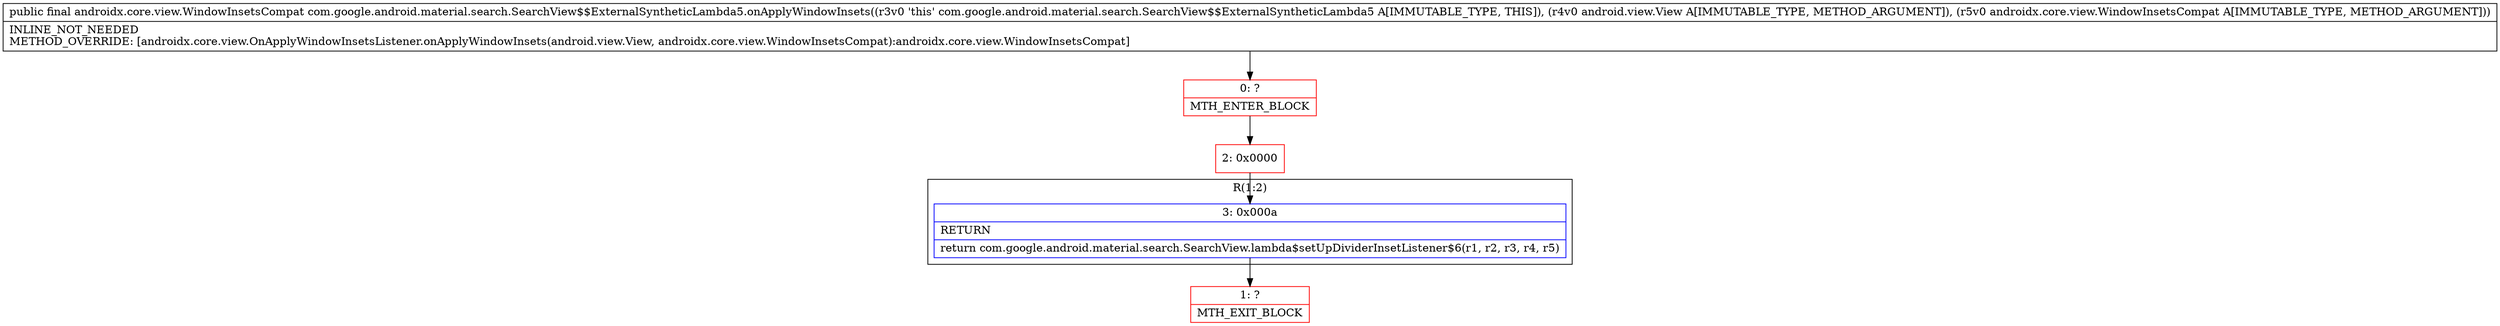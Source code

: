 digraph "CFG forcom.google.android.material.search.SearchView$$ExternalSyntheticLambda5.onApplyWindowInsets(Landroid\/view\/View;Landroidx\/core\/view\/WindowInsetsCompat;)Landroidx\/core\/view\/WindowInsetsCompat;" {
subgraph cluster_Region_1339430267 {
label = "R(1:2)";
node [shape=record,color=blue];
Node_3 [shape=record,label="{3\:\ 0x000a|RETURN\l|return com.google.android.material.search.SearchView.lambda$setUpDividerInsetListener$6(r1, r2, r3, r4, r5)\l}"];
}
Node_0 [shape=record,color=red,label="{0\:\ ?|MTH_ENTER_BLOCK\l}"];
Node_2 [shape=record,color=red,label="{2\:\ 0x0000}"];
Node_1 [shape=record,color=red,label="{1\:\ ?|MTH_EXIT_BLOCK\l}"];
MethodNode[shape=record,label="{public final androidx.core.view.WindowInsetsCompat com.google.android.material.search.SearchView$$ExternalSyntheticLambda5.onApplyWindowInsets((r3v0 'this' com.google.android.material.search.SearchView$$ExternalSyntheticLambda5 A[IMMUTABLE_TYPE, THIS]), (r4v0 android.view.View A[IMMUTABLE_TYPE, METHOD_ARGUMENT]), (r5v0 androidx.core.view.WindowInsetsCompat A[IMMUTABLE_TYPE, METHOD_ARGUMENT]))  | INLINE_NOT_NEEDED\lMETHOD_OVERRIDE: [androidx.core.view.OnApplyWindowInsetsListener.onApplyWindowInsets(android.view.View, androidx.core.view.WindowInsetsCompat):androidx.core.view.WindowInsetsCompat]\l}"];
MethodNode -> Node_0;Node_3 -> Node_1;
Node_0 -> Node_2;
Node_2 -> Node_3;
}

